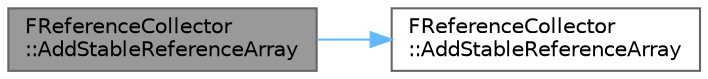digraph "FReferenceCollector::AddStableReferenceArray"
{
 // INTERACTIVE_SVG=YES
 // LATEX_PDF_SIZE
  bgcolor="transparent";
  edge [fontname=Helvetica,fontsize=10,labelfontname=Helvetica,labelfontsize=10];
  node [fontname=Helvetica,fontsize=10,shape=box,height=0.2,width=0.4];
  rankdir="LR";
  Node1 [id="Node000001",label="FReferenceCollector\l::AddStableReferenceArray",height=0.2,width=0.4,color="gray40", fillcolor="grey60", style="filled", fontcolor="black",tooltip="Preferred way to add a reference array that allows batching."];
  Node1 -> Node2 [id="edge1_Node000001_Node000002",color="steelblue1",style="solid",tooltip=" "];
  Node2 [id="Node000002",label="FReferenceCollector\l::AddStableReferenceArray",height=0.2,width=0.4,color="grey40", fillcolor="white", style="filled",URL="$d9/d05/classFReferenceCollector.html#a621f1ddcfc0030f481ba1e8e674160cc",tooltip="Preferred way to add a reference array that allows batching."];
}
